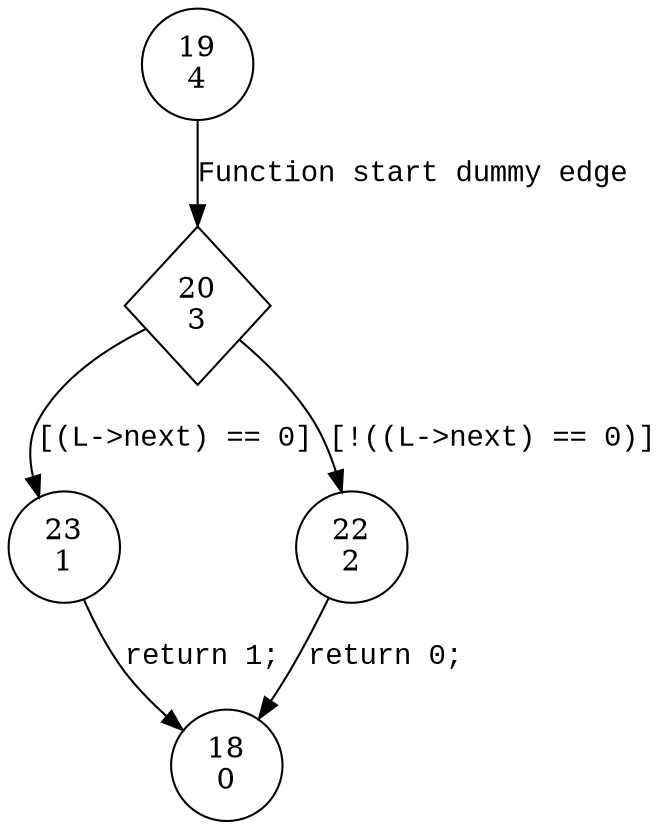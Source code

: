 digraph ListEmpty {
19 [shape="circle" label="19\n4"]
20 [shape="diamond" label="20\n3"]
23 [shape="circle" label="23\n1"]
22 [shape="circle" label="22\n2"]
18 [shape="circle" label="18\n0"]
19 -> 20 [label="Function start dummy edge" fontname="Courier New"]
20 -> 23 [label="[(L->next) == 0]" fontname="Courier New"]
20 -> 22 [label="[!((L->next) == 0)]" fontname="Courier New"]
23 -> 18 [label="return 1;" fontname="Courier New"]
22 -> 18 [label="return 0;" fontname="Courier New"]
}